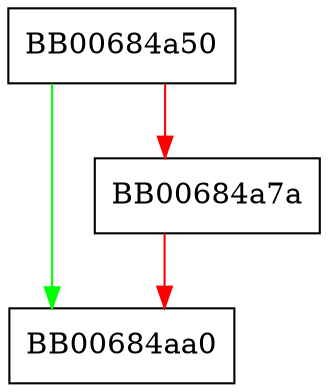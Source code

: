 digraph d2i_PrivateKey_ex_bio {
  node [shape="box"];
  graph [splines=ortho];
  BB00684a50 -> BB00684aa0 [color="green"];
  BB00684a50 -> BB00684a7a [color="red"];
  BB00684a7a -> BB00684aa0 [color="red"];
}